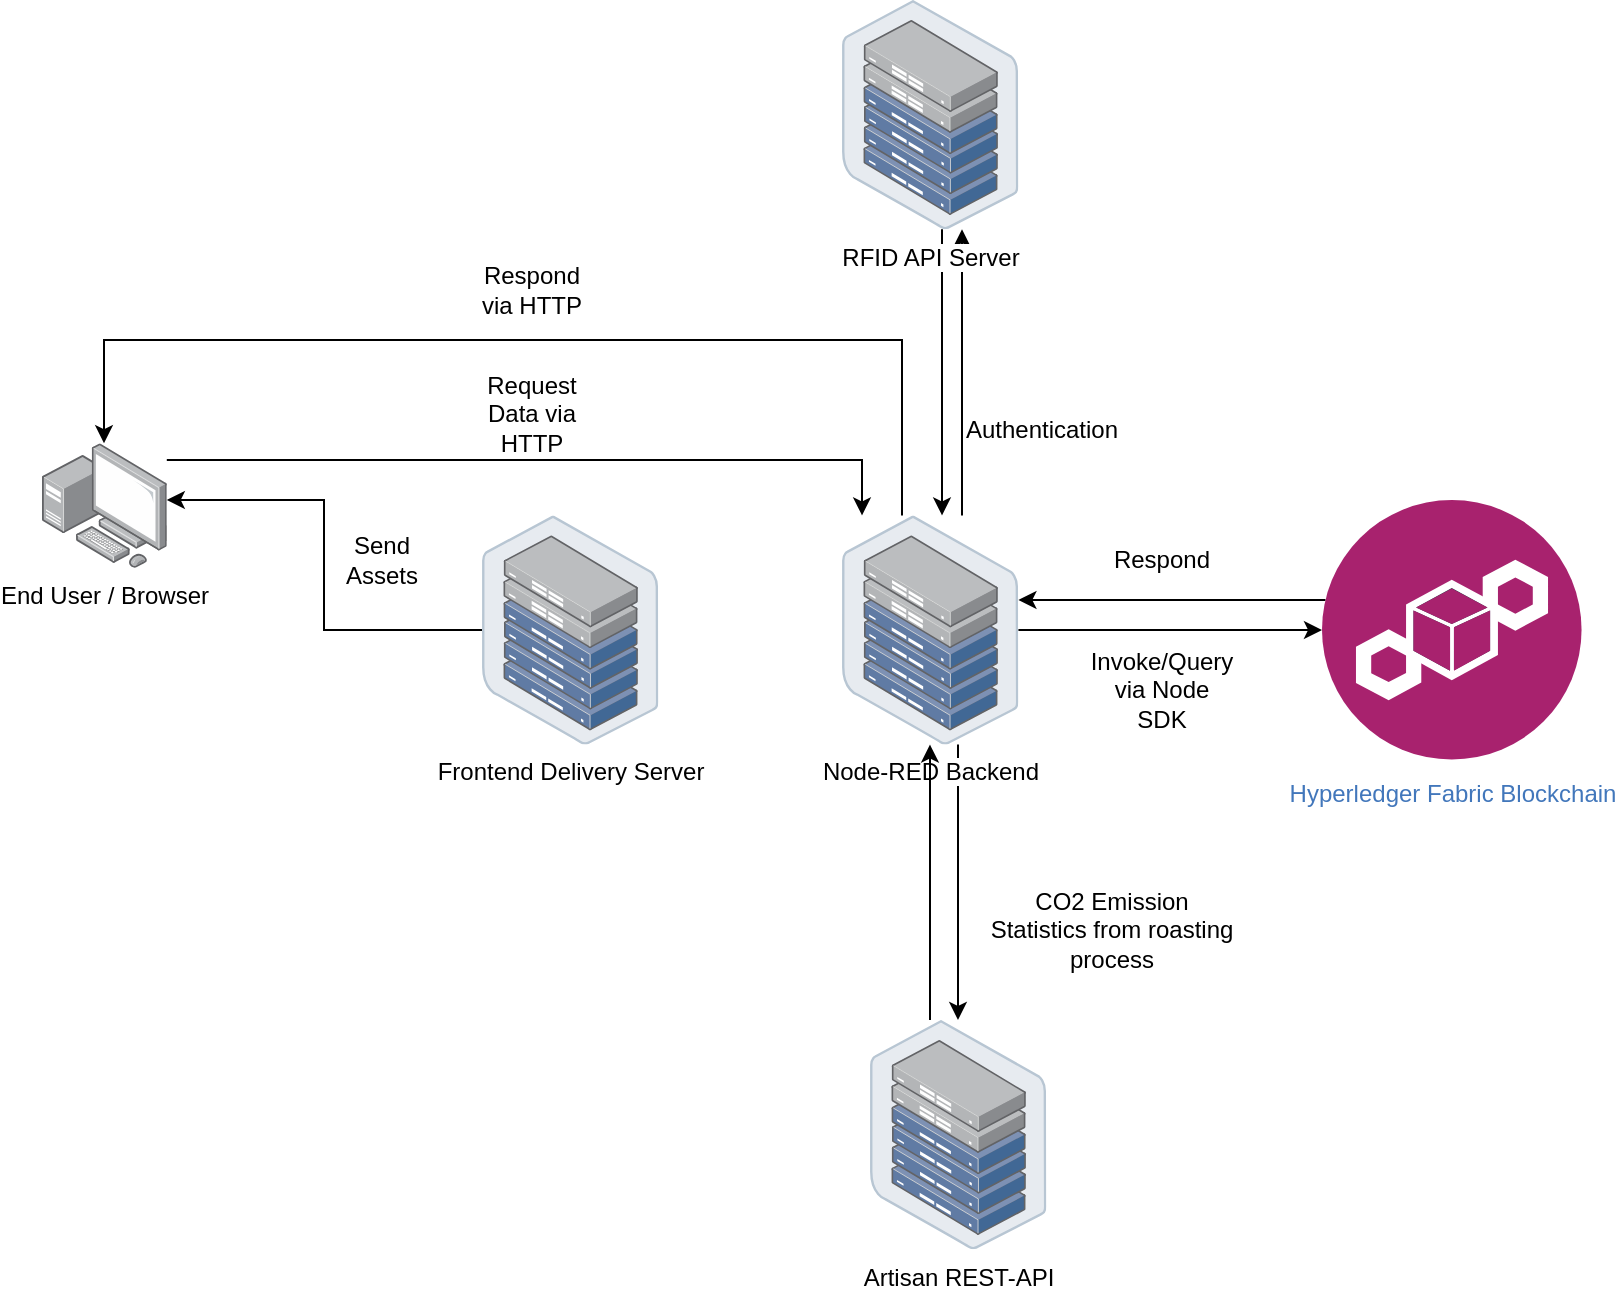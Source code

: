 <mxfile version="19.0.1" type="device"><diagram id="xKOWvWL4jDb_pdAZs8P-" name="Seite-1"><mxGraphModel dx="2012" dy="740" grid="1" gridSize="10" guides="1" tooltips="1" connect="1" arrows="1" fold="1" page="1" pageScale="1" pageWidth="827" pageHeight="1169" math="0" shadow="0"><root><mxCell id="0"/><mxCell id="1" parent="0"/><mxCell id="KStwtKauKlXJzjfRfgdW-7" style="edgeStyle=orthogonalEdgeStyle;rounded=0;orthogonalLoop=1;jettySize=auto;html=1;" parent="1" source="KStwtKauKlXJzjfRfgdW-5" target="KStwtKauKlXJzjfRfgdW-6" edge="1"><mxGeometry relative="1" as="geometry"><Array as="points"><mxPoint x="550" y="620"/><mxPoint x="550" y="620"/></Array></mxGeometry></mxCell><mxCell id="KStwtKauKlXJzjfRfgdW-5" value="Hyperledger Fabric Blockchain" style="aspect=fixed;perimeter=ellipsePerimeter;html=1;align=center;shadow=0;dashed=0;fontColor=#4277BB;labelBackgroundColor=#ffffff;fontSize=12;spacingTop=3;image;image=img/lib/ibm/blockchain/blockchain.svg;" parent="1" vertex="1"><mxGeometry x="640" y="570" width="130" height="130" as="geometry"/></mxCell><mxCell id="KStwtKauKlXJzjfRfgdW-8" style="edgeStyle=orthogonalEdgeStyle;rounded=0;orthogonalLoop=1;jettySize=auto;html=1;" parent="1" source="KStwtKauKlXJzjfRfgdW-6" target="KStwtKauKlXJzjfRfgdW-5" edge="1"><mxGeometry relative="1" as="geometry"/></mxCell><mxCell id="KStwtKauKlXJzjfRfgdW-21" style="edgeStyle=orthogonalEdgeStyle;rounded=0;orthogonalLoop=1;jettySize=auto;html=1;" parent="1" source="KStwtKauKlXJzjfRfgdW-6" target="KStwtKauKlXJzjfRfgdW-19" edge="1"><mxGeometry relative="1" as="geometry"><Array as="points"><mxPoint x="460" y="530"/><mxPoint x="460" y="530"/></Array></mxGeometry></mxCell><mxCell id="l30iZaKsTIJO9t3Qgj6v-2" style="edgeStyle=orthogonalEdgeStyle;rounded=0;orthogonalLoop=1;jettySize=auto;html=1;" edge="1" parent="1" source="KStwtKauKlXJzjfRfgdW-6" target="l30iZaKsTIJO9t3Qgj6v-1"><mxGeometry relative="1" as="geometry"><Array as="points"><mxPoint x="458" y="740"/><mxPoint x="458" y="740"/></Array></mxGeometry></mxCell><mxCell id="KStwtKauKlXJzjfRfgdW-6" value="Node-RED Backend" style="points=[];aspect=fixed;html=1;align=center;shadow=0;dashed=0;image;image=img/lib/allied_telesis/storage/Datacenter_Server_Half_Rack_ToR.svg;" parent="1" vertex="1"><mxGeometry x="400" y="577.7" width="88.2" height="114.6" as="geometry"/></mxCell><mxCell id="KStwtKauKlXJzjfRfgdW-15" style="edgeStyle=orthogonalEdgeStyle;rounded=0;orthogonalLoop=1;jettySize=auto;html=1;" parent="1" source="KStwtKauKlXJzjfRfgdW-9" target="KStwtKauKlXJzjfRfgdW-6" edge="1"><mxGeometry relative="1" as="geometry"><Array as="points"><mxPoint x="410" y="550"/></Array></mxGeometry></mxCell><mxCell id="KStwtKauKlXJzjfRfgdW-9" value="End User / Browser" style="points=[];aspect=fixed;html=1;align=center;shadow=0;dashed=0;image;image=img/lib/allied_telesis/computer_and_terminals/Personal_Computer_with_Server.svg;" parent="1" vertex="1"><mxGeometry y="541.6" width="62.4" height="62.4" as="geometry"/></mxCell><mxCell id="KStwtKauKlXJzjfRfgdW-12" style="edgeStyle=orthogonalEdgeStyle;rounded=0;orthogonalLoop=1;jettySize=auto;html=1;" parent="1" source="KStwtKauKlXJzjfRfgdW-10" target="KStwtKauKlXJzjfRfgdW-9" edge="1"><mxGeometry relative="1" as="geometry"><mxPoint x="110" y="570" as="targetPoint"/><Array as="points"><mxPoint x="141" y="635"/><mxPoint x="141" y="570"/></Array></mxGeometry></mxCell><mxCell id="KStwtKauKlXJzjfRfgdW-10" value="Frontend Delivery Server" style="points=[];aspect=fixed;html=1;align=center;shadow=0;dashed=0;image;image=img/lib/allied_telesis/storage/Datacenter_Server_Half_Rack_ToR.svg;" parent="1" vertex="1"><mxGeometry x="220" y="577.7" width="88.2" height="114.6" as="geometry"/></mxCell><mxCell id="KStwtKauKlXJzjfRfgdW-13" value="Send Assets" style="text;html=1;strokeColor=none;fillColor=none;align=center;verticalAlign=middle;whiteSpace=wrap;rounded=0;" parent="1" vertex="1"><mxGeometry x="140" y="585" width="60" height="30" as="geometry"/></mxCell><mxCell id="KStwtKauKlXJzjfRfgdW-16" value="Request Data via HTTP" style="text;html=1;strokeColor=none;fillColor=none;align=center;verticalAlign=middle;whiteSpace=wrap;rounded=0;" parent="1" vertex="1"><mxGeometry x="215" y="511.6" width="60" height="30" as="geometry"/></mxCell><mxCell id="KStwtKauKlXJzjfRfgdW-17" value="Invoke/Query via Node SDK" style="text;html=1;strokeColor=none;fillColor=none;align=center;verticalAlign=middle;whiteSpace=wrap;rounded=0;" parent="1" vertex="1"><mxGeometry x="530" y="650" width="60" height="30" as="geometry"/></mxCell><mxCell id="KStwtKauKlXJzjfRfgdW-18" value="Respond" style="text;html=1;strokeColor=none;fillColor=none;align=center;verticalAlign=middle;whiteSpace=wrap;rounded=0;" parent="1" vertex="1"><mxGeometry x="530" y="585" width="60" height="30" as="geometry"/></mxCell><mxCell id="KStwtKauKlXJzjfRfgdW-20" style="edgeStyle=orthogonalEdgeStyle;rounded=0;orthogonalLoop=1;jettySize=auto;html=1;" parent="1" source="KStwtKauKlXJzjfRfgdW-19" target="KStwtKauKlXJzjfRfgdW-6" edge="1"><mxGeometry relative="1" as="geometry"><Array as="points"><mxPoint x="450" y="530"/><mxPoint x="450" y="530"/></Array></mxGeometry></mxCell><mxCell id="KStwtKauKlXJzjfRfgdW-19" value="RFID API Server" style="points=[];aspect=fixed;html=1;align=center;shadow=0;dashed=0;image;image=img/lib/allied_telesis/storage/Datacenter_Server_Half_Rack_ToR.svg;" parent="1" vertex="1"><mxGeometry x="400" y="320.0" width="88.2" height="114.6" as="geometry"/></mxCell><mxCell id="KStwtKauKlXJzjfRfgdW-22" value="Authentication" style="text;html=1;strokeColor=none;fillColor=none;align=center;verticalAlign=middle;whiteSpace=wrap;rounded=0;" parent="1" vertex="1"><mxGeometry x="470" y="520" width="60" height="30" as="geometry"/></mxCell><mxCell id="l30iZaKsTIJO9t3Qgj6v-3" style="edgeStyle=orthogonalEdgeStyle;rounded=0;orthogonalLoop=1;jettySize=auto;html=1;" edge="1" parent="1" source="l30iZaKsTIJO9t3Qgj6v-1" target="KStwtKauKlXJzjfRfgdW-6"><mxGeometry relative="1" as="geometry"><Array as="points"><mxPoint x="444" y="760"/><mxPoint x="444" y="760"/></Array></mxGeometry></mxCell><mxCell id="l30iZaKsTIJO9t3Qgj6v-1" value="Artisan REST-API" style="points=[];aspect=fixed;html=1;align=center;shadow=0;dashed=0;image;image=img/lib/allied_telesis/storage/Datacenter_Server_Half_Rack_ToR.svg;" vertex="1" parent="1"><mxGeometry x="414" y="830" width="88.2" height="114.6" as="geometry"/></mxCell><mxCell id="l30iZaKsTIJO9t3Qgj6v-4" value="CO2 Emission Statistics from roasting process" style="text;html=1;strokeColor=none;fillColor=none;align=center;verticalAlign=middle;whiteSpace=wrap;rounded=0;" vertex="1" parent="1"><mxGeometry x="470" y="770" width="130" height="30" as="geometry"/></mxCell><mxCell id="l30iZaKsTIJO9t3Qgj6v-8" style="edgeStyle=orthogonalEdgeStyle;rounded=0;orthogonalLoop=1;jettySize=auto;html=1;" edge="1" parent="1" source="KStwtKauKlXJzjfRfgdW-6" target="KStwtKauKlXJzjfRfgdW-9"><mxGeometry relative="1" as="geometry"><Array as="points"><mxPoint x="430" y="490"/><mxPoint x="31" y="490"/></Array><mxPoint x="420" y="510" as="sourcePoint"/><mxPoint x="30" y="510" as="targetPoint"/></mxGeometry></mxCell><mxCell id="l30iZaKsTIJO9t3Qgj6v-9" value="Respond via HTTP" style="text;html=1;strokeColor=none;fillColor=none;align=center;verticalAlign=middle;whiteSpace=wrap;rounded=0;" vertex="1" parent="1"><mxGeometry x="215" y="450" width="60" height="30" as="geometry"/></mxCell></root></mxGraphModel></diagram></mxfile>